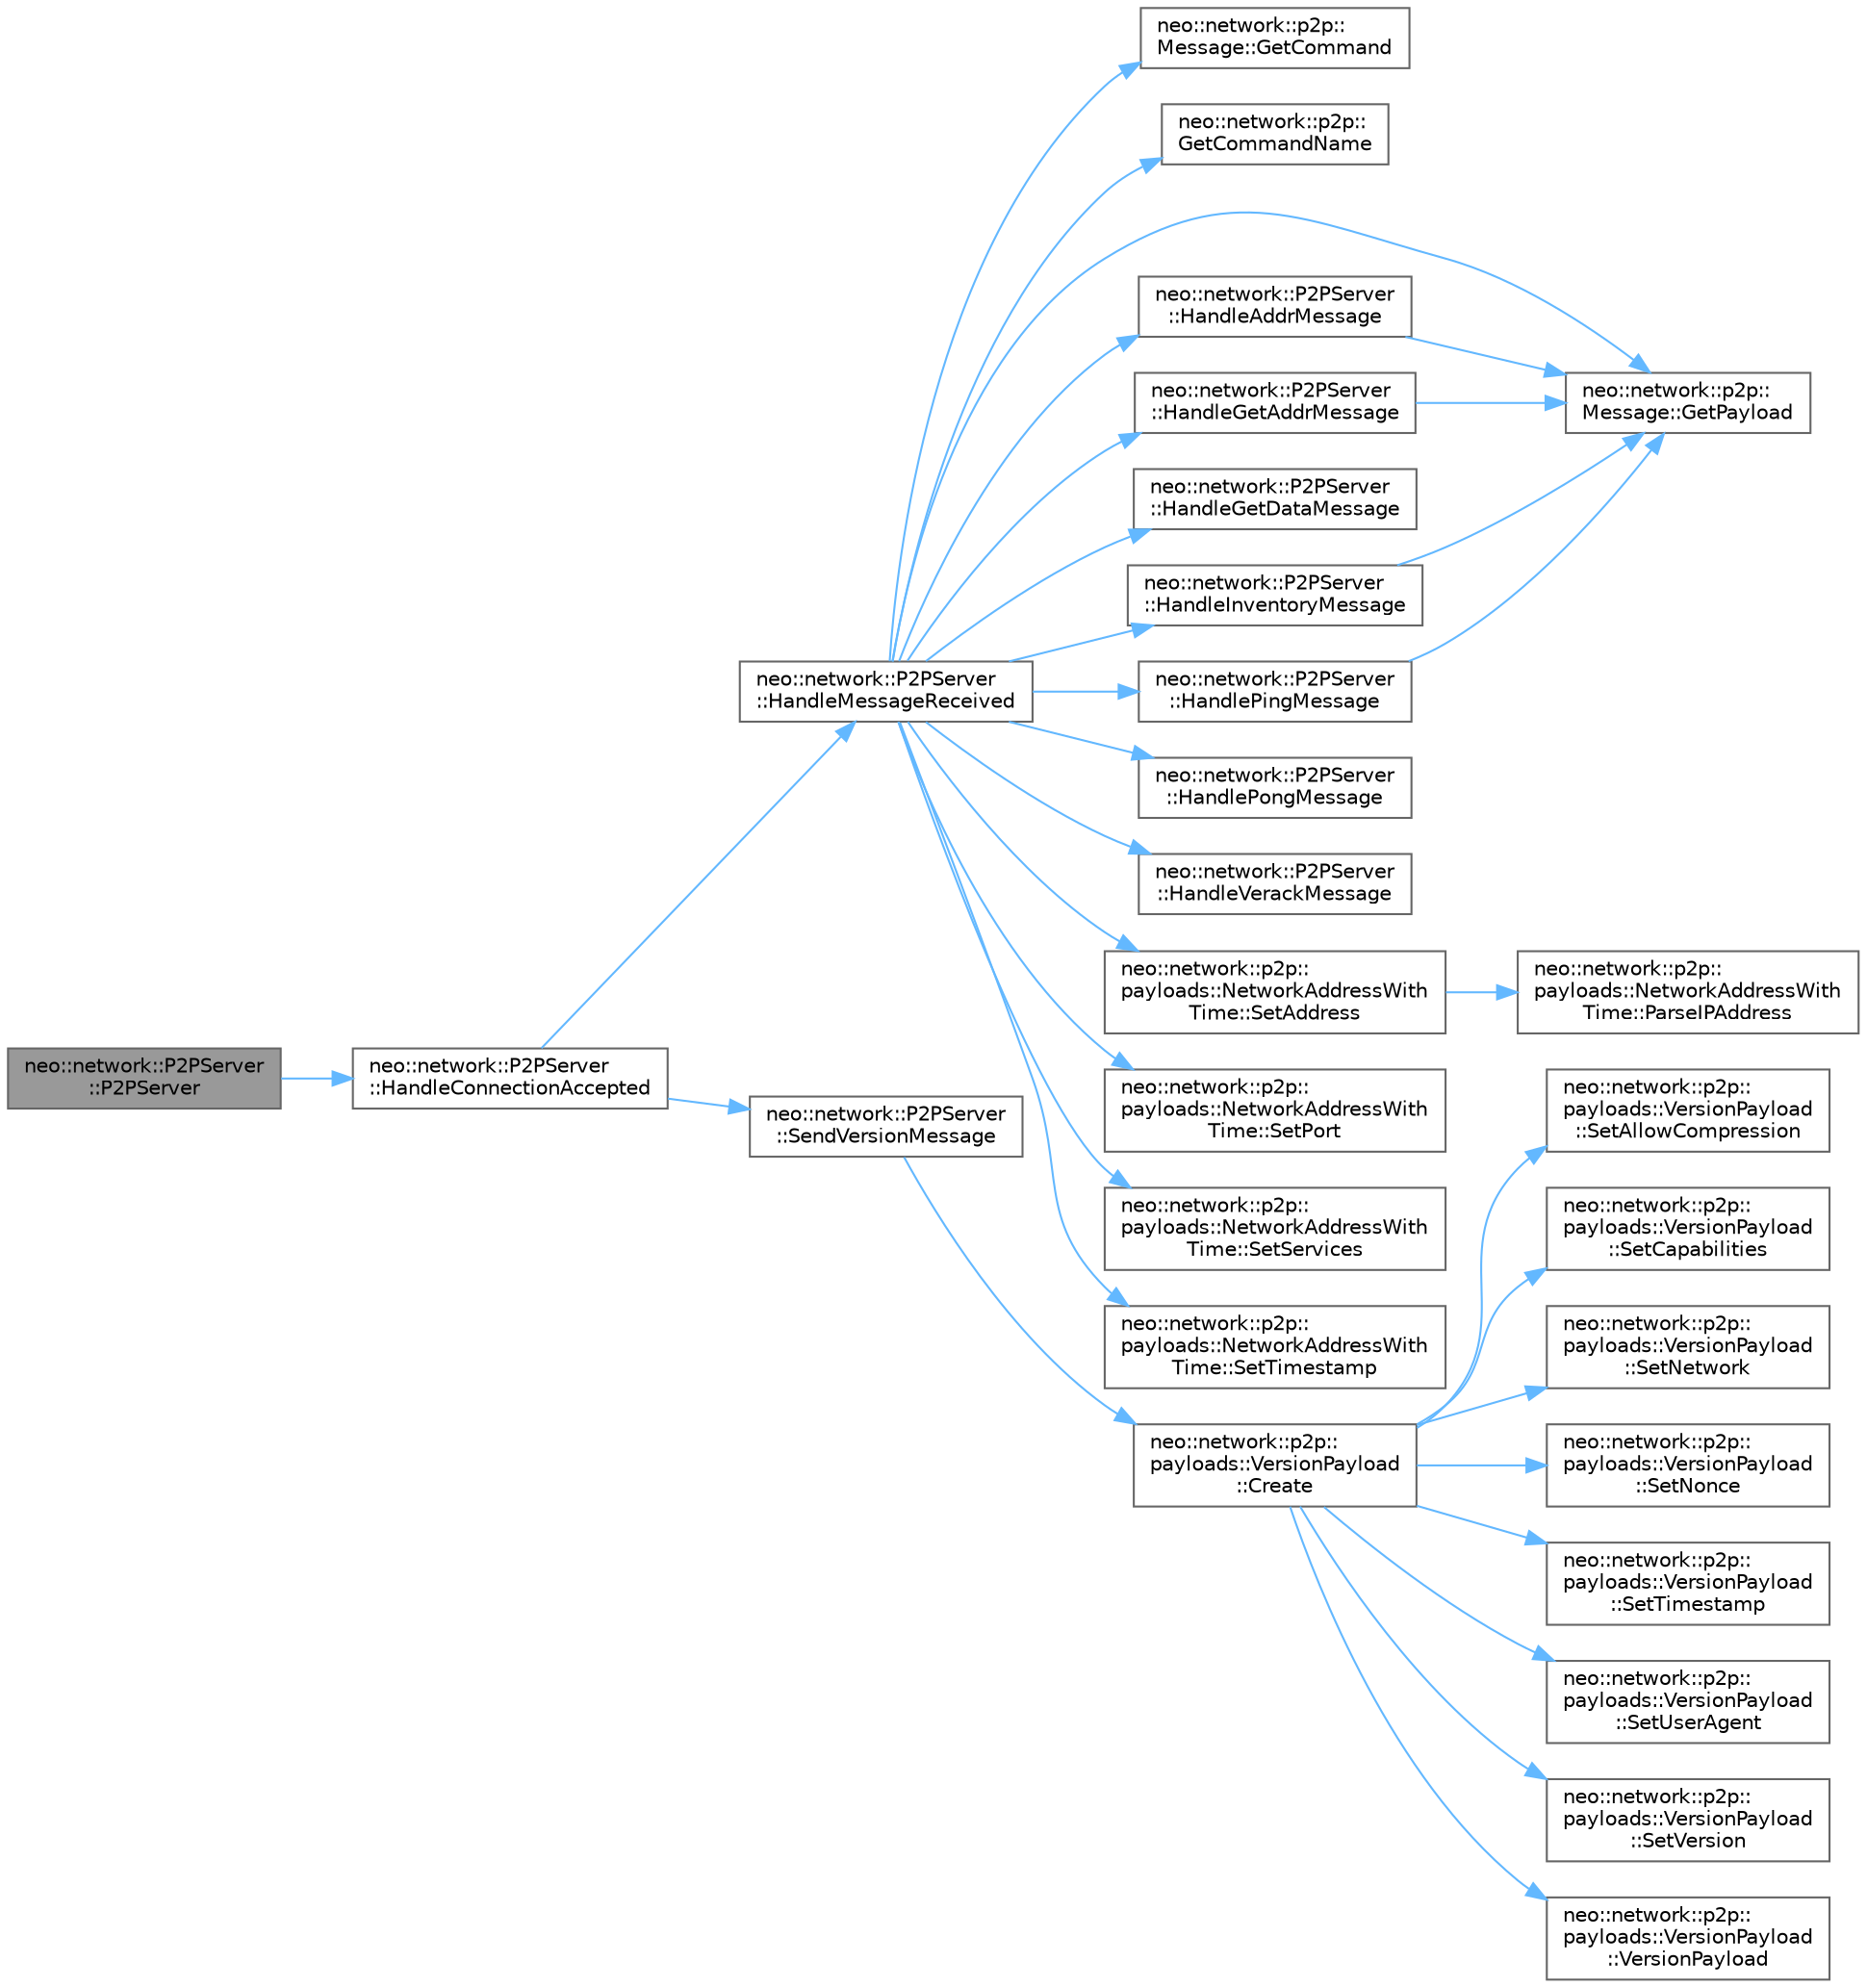 digraph "neo::network::P2PServer::P2PServer"
{
 // LATEX_PDF_SIZE
  bgcolor="transparent";
  edge [fontname=Helvetica,fontsize=10,labelfontname=Helvetica,labelfontsize=10];
  node [fontname=Helvetica,fontsize=10,shape=box,height=0.2,width=0.4];
  rankdir="LR";
  Node1 [id="Node000001",label="neo::network::P2PServer\l::P2PServer",height=0.2,width=0.4,color="gray40", fillcolor="grey60", style="filled", fontcolor="black",tooltip="Constructs a P2PServer."];
  Node1 -> Node2 [id="edge1_Node000001_Node000002",color="steelblue1",style="solid",tooltip=" "];
  Node2 [id="Node000002",label="neo::network::P2PServer\l::HandleConnectionAccepted",height=0.2,width=0.4,color="grey40", fillcolor="white", style="filled",URL="$classneo_1_1network_1_1_p2_p_server.html#a0ad6ea8e104c83348b0205fd74d37f6a",tooltip=" "];
  Node2 -> Node3 [id="edge2_Node000002_Node000003",color="steelblue1",style="solid",tooltip=" "];
  Node3 [id="Node000003",label="neo::network::P2PServer\l::HandleMessageReceived",height=0.2,width=0.4,color="grey40", fillcolor="white", style="filled",URL="$classneo_1_1network_1_1_p2_p_server.html#a22636c91ca7f51457d6e0eca1c553f4f",tooltip=" "];
  Node3 -> Node4 [id="edge3_Node000003_Node000004",color="steelblue1",style="solid",tooltip=" "];
  Node4 [id="Node000004",label="neo::network::p2p::\lMessage::GetCommand",height=0.2,width=0.4,color="grey40", fillcolor="white", style="filled",URL="$classneo_1_1network_1_1p2p_1_1_message.html#af505a0952e235388e42f926f2314e882",tooltip="Gets the command of the message."];
  Node3 -> Node5 [id="edge4_Node000003_Node000005",color="steelblue1",style="solid",tooltip=" "];
  Node5 [id="Node000005",label="neo::network::p2p::\lGetCommandName",height=0.2,width=0.4,color="grey40", fillcolor="white", style="filled",URL="$namespaceneo_1_1network_1_1p2p.html#abfff864b3959e6c194593015248bacf2",tooltip="Gets the name of a message command."];
  Node3 -> Node6 [id="edge5_Node000003_Node000006",color="steelblue1",style="solid",tooltip=" "];
  Node6 [id="Node000006",label="neo::network::p2p::\lMessage::GetPayload",height=0.2,width=0.4,color="grey40", fillcolor="white", style="filled",URL="$classneo_1_1network_1_1p2p_1_1_message.html#aa4078d4b6627d7b12d39bfe1cfebfe25",tooltip="Gets the payload of the message."];
  Node3 -> Node7 [id="edge6_Node000003_Node000007",color="steelblue1",style="solid",tooltip=" "];
  Node7 [id="Node000007",label="neo::network::P2PServer\l::HandleAddrMessage",height=0.2,width=0.4,color="grey40", fillcolor="white", style="filled",URL="$classneo_1_1network_1_1_p2_p_server.html#a500dca268a1e3e9f201c42cad6cd27f1",tooltip=" "];
  Node7 -> Node6 [id="edge7_Node000007_Node000006",color="steelblue1",style="solid",tooltip=" "];
  Node3 -> Node8 [id="edge8_Node000003_Node000008",color="steelblue1",style="solid",tooltip=" "];
  Node8 [id="Node000008",label="neo::network::P2PServer\l::HandleGetAddrMessage",height=0.2,width=0.4,color="grey40", fillcolor="white", style="filled",URL="$classneo_1_1network_1_1_p2_p_server.html#a0a6a825110f5de244cb93548c70758b1",tooltip=" "];
  Node8 -> Node6 [id="edge9_Node000008_Node000006",color="steelblue1",style="solid",tooltip=" "];
  Node3 -> Node9 [id="edge10_Node000003_Node000009",color="steelblue1",style="solid",tooltip=" "];
  Node9 [id="Node000009",label="neo::network::P2PServer\l::HandleGetDataMessage",height=0.2,width=0.4,color="grey40", fillcolor="white", style="filled",URL="$classneo_1_1network_1_1_p2_p_server.html#aca638945e92d54f713e15f2ef7d91e6b",tooltip=" "];
  Node3 -> Node10 [id="edge11_Node000003_Node000010",color="steelblue1",style="solid",tooltip=" "];
  Node10 [id="Node000010",label="neo::network::P2PServer\l::HandleInventoryMessage",height=0.2,width=0.4,color="grey40", fillcolor="white", style="filled",URL="$classneo_1_1network_1_1_p2_p_server.html#a9645d8e48e8f3a099c59c5658233cc7b",tooltip=" "];
  Node10 -> Node6 [id="edge12_Node000010_Node000006",color="steelblue1",style="solid",tooltip=" "];
  Node3 -> Node11 [id="edge13_Node000003_Node000011",color="steelblue1",style="solid",tooltip=" "];
  Node11 [id="Node000011",label="neo::network::P2PServer\l::HandlePingMessage",height=0.2,width=0.4,color="grey40", fillcolor="white", style="filled",URL="$classneo_1_1network_1_1_p2_p_server.html#a45d2bf256ce53ddba77c875bf4085afb",tooltip=" "];
  Node11 -> Node6 [id="edge14_Node000011_Node000006",color="steelblue1",style="solid",tooltip=" "];
  Node3 -> Node12 [id="edge15_Node000003_Node000012",color="steelblue1",style="solid",tooltip=" "];
  Node12 [id="Node000012",label="neo::network::P2PServer\l::HandlePongMessage",height=0.2,width=0.4,color="grey40", fillcolor="white", style="filled",URL="$classneo_1_1network_1_1_p2_p_server.html#aaa41a76bd1ae9d30e38d4f769f77e5a4",tooltip=" "];
  Node3 -> Node13 [id="edge16_Node000003_Node000013",color="steelblue1",style="solid",tooltip=" "];
  Node13 [id="Node000013",label="neo::network::P2PServer\l::HandleVerackMessage",height=0.2,width=0.4,color="grey40", fillcolor="white", style="filled",URL="$classneo_1_1network_1_1_p2_p_server.html#a220ee6acf8158792d2f884c685bc5343",tooltip=" "];
  Node3 -> Node14 [id="edge17_Node000003_Node000014",color="steelblue1",style="solid",tooltip=" "];
  Node14 [id="Node000014",label="neo::network::p2p::\lpayloads::NetworkAddressWith\lTime::SetAddress",height=0.2,width=0.4,color="grey40", fillcolor="white", style="filled",URL="$classneo_1_1network_1_1p2p_1_1payloads_1_1_network_address_with_time.html#a5844de986eb1723ea8e5c0e03ad766ec",tooltip="Sets the IP address from a string."];
  Node14 -> Node15 [id="edge18_Node000014_Node000015",color="steelblue1",style="solid",tooltip=" "];
  Node15 [id="Node000015",label="neo::network::p2p::\lpayloads::NetworkAddressWith\lTime::ParseIPAddress",height=0.2,width=0.4,color="grey40", fillcolor="white", style="filled",URL="$classneo_1_1network_1_1p2p_1_1payloads_1_1_network_address_with_time.html#a71c7152257f161e10ad08a7ce8099d56",tooltip=" "];
  Node3 -> Node16 [id="edge19_Node000003_Node000016",color="steelblue1",style="solid",tooltip=" "];
  Node16 [id="Node000016",label="neo::network::p2p::\lpayloads::NetworkAddressWith\lTime::SetPort",height=0.2,width=0.4,color="grey40", fillcolor="white", style="filled",URL="$classneo_1_1network_1_1p2p_1_1payloads_1_1_network_address_with_time.html#a025768ee2f31ecd97b396c5170780d46",tooltip="Sets the port."];
  Node3 -> Node17 [id="edge20_Node000003_Node000017",color="steelblue1",style="solid",tooltip=" "];
  Node17 [id="Node000017",label="neo::network::p2p::\lpayloads::NetworkAddressWith\lTime::SetServices",height=0.2,width=0.4,color="grey40", fillcolor="white", style="filled",URL="$classneo_1_1network_1_1p2p_1_1payloads_1_1_network_address_with_time.html#a78a57361b35308a44bf3fbd7a0882d7c",tooltip="Sets the services."];
  Node3 -> Node18 [id="edge21_Node000003_Node000018",color="steelblue1",style="solid",tooltip=" "];
  Node18 [id="Node000018",label="neo::network::p2p::\lpayloads::NetworkAddressWith\lTime::SetTimestamp",height=0.2,width=0.4,color="grey40", fillcolor="white", style="filled",URL="$classneo_1_1network_1_1p2p_1_1payloads_1_1_network_address_with_time.html#a36eada5f1014cf977fbefb56791f39d2",tooltip="Sets the timestamp."];
  Node2 -> Node19 [id="edge22_Node000002_Node000019",color="steelblue1",style="solid",tooltip=" "];
  Node19 [id="Node000019",label="neo::network::P2PServer\l::SendVersionMessage",height=0.2,width=0.4,color="grey40", fillcolor="white", style="filled",URL="$classneo_1_1network_1_1_p2_p_server.html#a2579e41a8f9395f978ce5fc4e6b6d824",tooltip=" "];
  Node19 -> Node20 [id="edge23_Node000019_Node000020",color="steelblue1",style="solid",tooltip=" "];
  Node20 [id="Node000020",label="neo::network::p2p::\lpayloads::VersionPayload\l::Create",height=0.2,width=0.4,color="grey40", fillcolor="white", style="filled",URL="$classneo_1_1network_1_1p2p_1_1payloads_1_1_version_payload.html#acfd2dbcb6f167e59cbbb69b4b797a77d",tooltip="Creates a new VersionPayload with the specified parameters."];
  Node20 -> Node21 [id="edge24_Node000020_Node000021",color="steelblue1",style="solid",tooltip=" "];
  Node21 [id="Node000021",label="neo::network::p2p::\lpayloads::VersionPayload\l::SetAllowCompression",height=0.2,width=0.4,color="grey40", fillcolor="white", style="filled",URL="$classneo_1_1network_1_1p2p_1_1payloads_1_1_version_payload.html#ab0c42ae29dc7106d2478377ba548d611",tooltip="Sets whether compression is allowed."];
  Node20 -> Node22 [id="edge25_Node000020_Node000022",color="steelblue1",style="solid",tooltip=" "];
  Node22 [id="Node000022",label="neo::network::p2p::\lpayloads::VersionPayload\l::SetCapabilities",height=0.2,width=0.4,color="grey40", fillcolor="white", style="filled",URL="$classneo_1_1network_1_1p2p_1_1payloads_1_1_version_payload.html#a00b0874506e87655331a049f280009a9",tooltip="Sets the capabilities."];
  Node20 -> Node23 [id="edge26_Node000020_Node000023",color="steelblue1",style="solid",tooltip=" "];
  Node23 [id="Node000023",label="neo::network::p2p::\lpayloads::VersionPayload\l::SetNetwork",height=0.2,width=0.4,color="grey40", fillcolor="white", style="filled",URL="$classneo_1_1network_1_1p2p_1_1payloads_1_1_version_payload.html#a0e510cd605c64d6f428f9bdd34999b39",tooltip="Sets the magic number of the network."];
  Node20 -> Node24 [id="edge27_Node000020_Node000024",color="steelblue1",style="solid",tooltip=" "];
  Node24 [id="Node000024",label="neo::network::p2p::\lpayloads::VersionPayload\l::SetNonce",height=0.2,width=0.4,color="grey40", fillcolor="white", style="filled",URL="$classneo_1_1network_1_1p2p_1_1payloads_1_1_version_payload.html#abc57cc85aef4b11b1d0091195318837b",tooltip="Sets the nonce."];
  Node20 -> Node25 [id="edge28_Node000020_Node000025",color="steelblue1",style="solid",tooltip=" "];
  Node25 [id="Node000025",label="neo::network::p2p::\lpayloads::VersionPayload\l::SetTimestamp",height=0.2,width=0.4,color="grey40", fillcolor="white", style="filled",URL="$classneo_1_1network_1_1p2p_1_1payloads_1_1_version_payload.html#ac42345c8f172dd7a127ddb5036c479fd",tooltip="Sets the timestamp."];
  Node20 -> Node26 [id="edge29_Node000020_Node000026",color="steelblue1",style="solid",tooltip=" "];
  Node26 [id="Node000026",label="neo::network::p2p::\lpayloads::VersionPayload\l::SetUserAgent",height=0.2,width=0.4,color="grey40", fillcolor="white", style="filled",URL="$classneo_1_1network_1_1p2p_1_1payloads_1_1_version_payload.html#a3144d10d967ab3aaeb3eb85c05150394",tooltip="Sets the user agent."];
  Node20 -> Node27 [id="edge30_Node000020_Node000027",color="steelblue1",style="solid",tooltip=" "];
  Node27 [id="Node000027",label="neo::network::p2p::\lpayloads::VersionPayload\l::SetVersion",height=0.2,width=0.4,color="grey40", fillcolor="white", style="filled",URL="$classneo_1_1network_1_1p2p_1_1payloads_1_1_version_payload.html#a8a3eb125340ff667bb53eb1d77f90199",tooltip="Sets the protocol version."];
  Node20 -> Node28 [id="edge31_Node000020_Node000028",color="steelblue1",style="solid",tooltip=" "];
  Node28 [id="Node000028",label="neo::network::p2p::\lpayloads::VersionPayload\l::VersionPayload",height=0.2,width=0.4,color="grey40", fillcolor="white", style="filled",URL="$classneo_1_1network_1_1p2p_1_1payloads_1_1_version_payload.html#a17359f8d119e6df326a8f331a92af7db",tooltip="Constructs an empty VersionPayload."];
}
